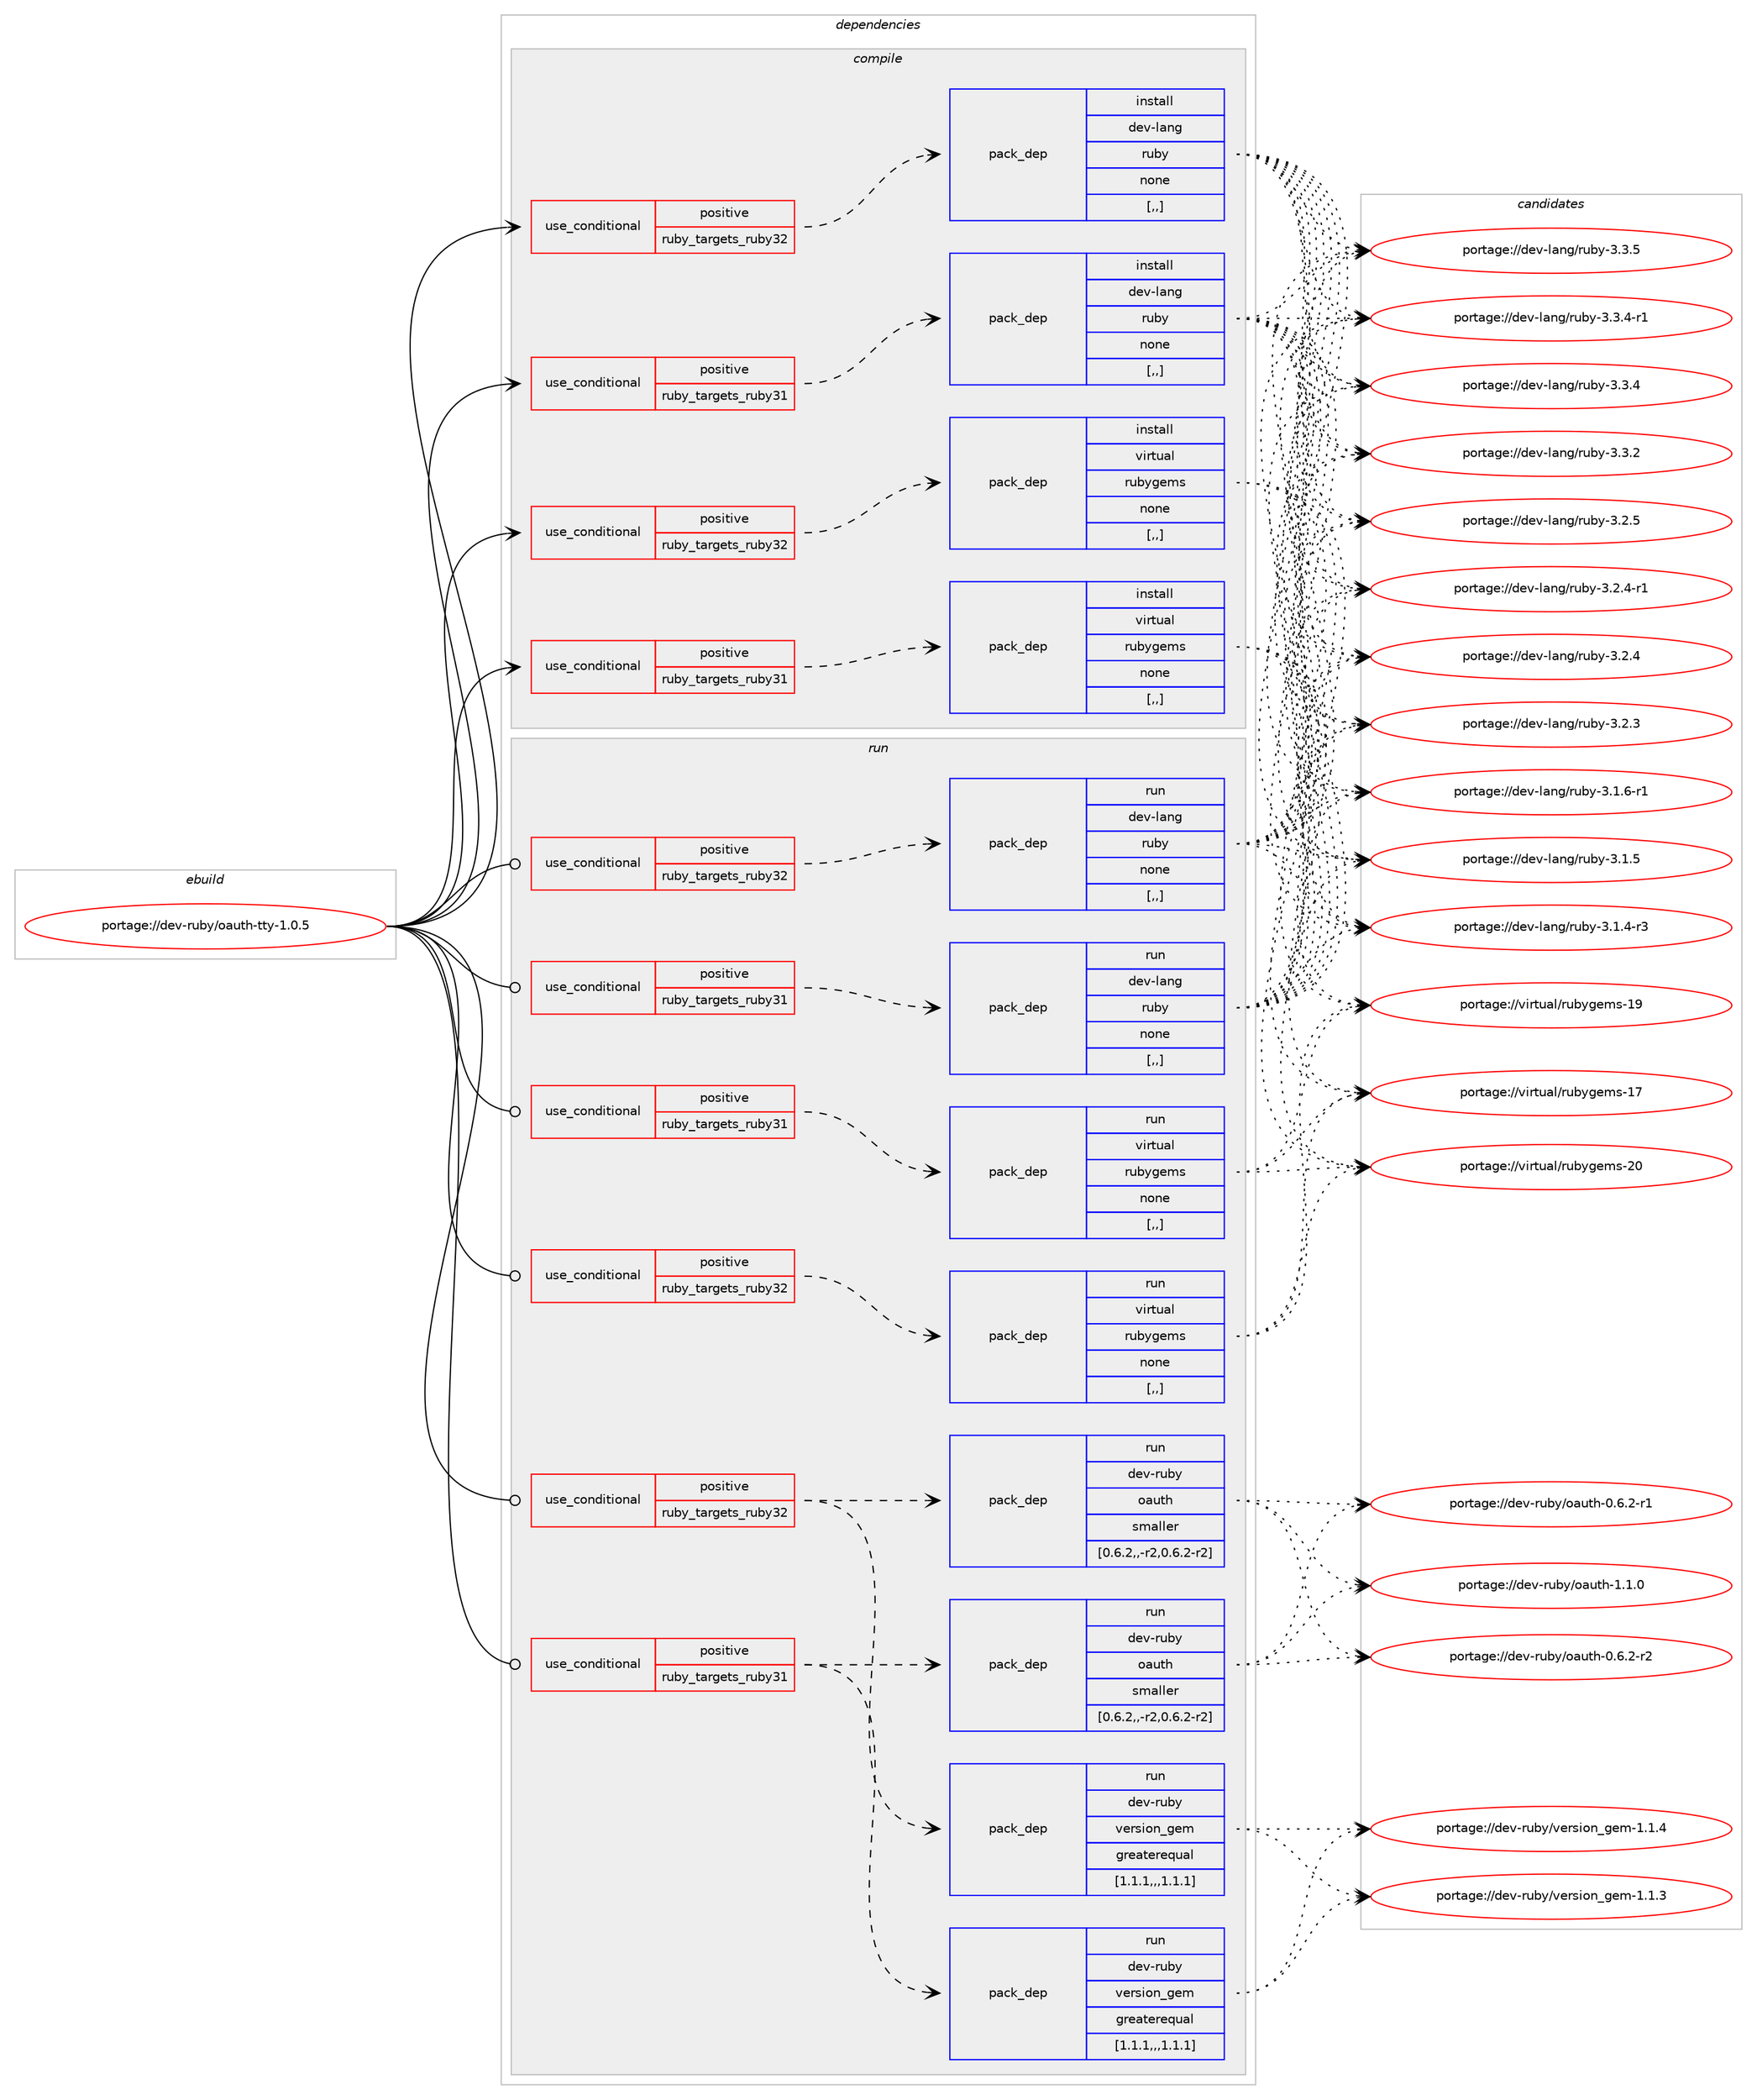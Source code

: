 digraph prolog {

# *************
# Graph options
# *************

newrank=true;
concentrate=true;
compound=true;
graph [rankdir=LR,fontname=Helvetica,fontsize=10,ranksep=1.5];#, ranksep=2.5, nodesep=0.2];
edge  [arrowhead=vee];
node  [fontname=Helvetica,fontsize=10];

# **********
# The ebuild
# **********

subgraph cluster_leftcol {
color=gray;
label=<<i>ebuild</i>>;
id [label="portage://dev-ruby/oauth-tty-1.0.5", color=red, width=4, href="../dev-ruby/oauth-tty-1.0.5.svg"];
}

# ****************
# The dependencies
# ****************

subgraph cluster_midcol {
color=gray;
label=<<i>dependencies</i>>;
subgraph cluster_compile {
fillcolor="#eeeeee";
style=filled;
label=<<i>compile</i>>;
subgraph cond183116 {
dependency689271 [label=<<TABLE BORDER="0" CELLBORDER="1" CELLSPACING="0" CELLPADDING="4"><TR><TD ROWSPAN="3" CELLPADDING="10">use_conditional</TD></TR><TR><TD>positive</TD></TR><TR><TD>ruby_targets_ruby31</TD></TR></TABLE>>, shape=none, color=red];
subgraph pack501218 {
dependency689272 [label=<<TABLE BORDER="0" CELLBORDER="1" CELLSPACING="0" CELLPADDING="4" WIDTH="220"><TR><TD ROWSPAN="6" CELLPADDING="30">pack_dep</TD></TR><TR><TD WIDTH="110">install</TD></TR><TR><TD>dev-lang</TD></TR><TR><TD>ruby</TD></TR><TR><TD>none</TD></TR><TR><TD>[,,]</TD></TR></TABLE>>, shape=none, color=blue];
}
dependency689271:e -> dependency689272:w [weight=20,style="dashed",arrowhead="vee"];
}
id:e -> dependency689271:w [weight=20,style="solid",arrowhead="vee"];
subgraph cond183117 {
dependency689273 [label=<<TABLE BORDER="0" CELLBORDER="1" CELLSPACING="0" CELLPADDING="4"><TR><TD ROWSPAN="3" CELLPADDING="10">use_conditional</TD></TR><TR><TD>positive</TD></TR><TR><TD>ruby_targets_ruby31</TD></TR></TABLE>>, shape=none, color=red];
subgraph pack501219 {
dependency689274 [label=<<TABLE BORDER="0" CELLBORDER="1" CELLSPACING="0" CELLPADDING="4" WIDTH="220"><TR><TD ROWSPAN="6" CELLPADDING="30">pack_dep</TD></TR><TR><TD WIDTH="110">install</TD></TR><TR><TD>virtual</TD></TR><TR><TD>rubygems</TD></TR><TR><TD>none</TD></TR><TR><TD>[,,]</TD></TR></TABLE>>, shape=none, color=blue];
}
dependency689273:e -> dependency689274:w [weight=20,style="dashed",arrowhead="vee"];
}
id:e -> dependency689273:w [weight=20,style="solid",arrowhead="vee"];
subgraph cond183118 {
dependency689275 [label=<<TABLE BORDER="0" CELLBORDER="1" CELLSPACING="0" CELLPADDING="4"><TR><TD ROWSPAN="3" CELLPADDING="10">use_conditional</TD></TR><TR><TD>positive</TD></TR><TR><TD>ruby_targets_ruby32</TD></TR></TABLE>>, shape=none, color=red];
subgraph pack501220 {
dependency689276 [label=<<TABLE BORDER="0" CELLBORDER="1" CELLSPACING="0" CELLPADDING="4" WIDTH="220"><TR><TD ROWSPAN="6" CELLPADDING="30">pack_dep</TD></TR><TR><TD WIDTH="110">install</TD></TR><TR><TD>dev-lang</TD></TR><TR><TD>ruby</TD></TR><TR><TD>none</TD></TR><TR><TD>[,,]</TD></TR></TABLE>>, shape=none, color=blue];
}
dependency689275:e -> dependency689276:w [weight=20,style="dashed",arrowhead="vee"];
}
id:e -> dependency689275:w [weight=20,style="solid",arrowhead="vee"];
subgraph cond183119 {
dependency689277 [label=<<TABLE BORDER="0" CELLBORDER="1" CELLSPACING="0" CELLPADDING="4"><TR><TD ROWSPAN="3" CELLPADDING="10">use_conditional</TD></TR><TR><TD>positive</TD></TR><TR><TD>ruby_targets_ruby32</TD></TR></TABLE>>, shape=none, color=red];
subgraph pack501221 {
dependency689278 [label=<<TABLE BORDER="0" CELLBORDER="1" CELLSPACING="0" CELLPADDING="4" WIDTH="220"><TR><TD ROWSPAN="6" CELLPADDING="30">pack_dep</TD></TR><TR><TD WIDTH="110">install</TD></TR><TR><TD>virtual</TD></TR><TR><TD>rubygems</TD></TR><TR><TD>none</TD></TR><TR><TD>[,,]</TD></TR></TABLE>>, shape=none, color=blue];
}
dependency689277:e -> dependency689278:w [weight=20,style="dashed",arrowhead="vee"];
}
id:e -> dependency689277:w [weight=20,style="solid",arrowhead="vee"];
}
subgraph cluster_compileandrun {
fillcolor="#eeeeee";
style=filled;
label=<<i>compile and run</i>>;
}
subgraph cluster_run {
fillcolor="#eeeeee";
style=filled;
label=<<i>run</i>>;
subgraph cond183120 {
dependency689279 [label=<<TABLE BORDER="0" CELLBORDER="1" CELLSPACING="0" CELLPADDING="4"><TR><TD ROWSPAN="3" CELLPADDING="10">use_conditional</TD></TR><TR><TD>positive</TD></TR><TR><TD>ruby_targets_ruby31</TD></TR></TABLE>>, shape=none, color=red];
subgraph pack501222 {
dependency689280 [label=<<TABLE BORDER="0" CELLBORDER="1" CELLSPACING="0" CELLPADDING="4" WIDTH="220"><TR><TD ROWSPAN="6" CELLPADDING="30">pack_dep</TD></TR><TR><TD WIDTH="110">run</TD></TR><TR><TD>dev-lang</TD></TR><TR><TD>ruby</TD></TR><TR><TD>none</TD></TR><TR><TD>[,,]</TD></TR></TABLE>>, shape=none, color=blue];
}
dependency689279:e -> dependency689280:w [weight=20,style="dashed",arrowhead="vee"];
}
id:e -> dependency689279:w [weight=20,style="solid",arrowhead="odot"];
subgraph cond183121 {
dependency689281 [label=<<TABLE BORDER="0" CELLBORDER="1" CELLSPACING="0" CELLPADDING="4"><TR><TD ROWSPAN="3" CELLPADDING="10">use_conditional</TD></TR><TR><TD>positive</TD></TR><TR><TD>ruby_targets_ruby31</TD></TR></TABLE>>, shape=none, color=red];
subgraph pack501223 {
dependency689282 [label=<<TABLE BORDER="0" CELLBORDER="1" CELLSPACING="0" CELLPADDING="4" WIDTH="220"><TR><TD ROWSPAN="6" CELLPADDING="30">pack_dep</TD></TR><TR><TD WIDTH="110">run</TD></TR><TR><TD>dev-ruby</TD></TR><TR><TD>version_gem</TD></TR><TR><TD>greaterequal</TD></TR><TR><TD>[1.1.1,,,1.1.1]</TD></TR></TABLE>>, shape=none, color=blue];
}
dependency689281:e -> dependency689282:w [weight=20,style="dashed",arrowhead="vee"];
subgraph pack501224 {
dependency689283 [label=<<TABLE BORDER="0" CELLBORDER="1" CELLSPACING="0" CELLPADDING="4" WIDTH="220"><TR><TD ROWSPAN="6" CELLPADDING="30">pack_dep</TD></TR><TR><TD WIDTH="110">run</TD></TR><TR><TD>dev-ruby</TD></TR><TR><TD>oauth</TD></TR><TR><TD>smaller</TD></TR><TR><TD>[0.6.2,,-r2,0.6.2-r2]</TD></TR></TABLE>>, shape=none, color=blue];
}
dependency689281:e -> dependency689283:w [weight=20,style="dashed",arrowhead="vee"];
}
id:e -> dependency689281:w [weight=20,style="solid",arrowhead="odot"];
subgraph cond183122 {
dependency689284 [label=<<TABLE BORDER="0" CELLBORDER="1" CELLSPACING="0" CELLPADDING="4"><TR><TD ROWSPAN="3" CELLPADDING="10">use_conditional</TD></TR><TR><TD>positive</TD></TR><TR><TD>ruby_targets_ruby31</TD></TR></TABLE>>, shape=none, color=red];
subgraph pack501225 {
dependency689285 [label=<<TABLE BORDER="0" CELLBORDER="1" CELLSPACING="0" CELLPADDING="4" WIDTH="220"><TR><TD ROWSPAN="6" CELLPADDING="30">pack_dep</TD></TR><TR><TD WIDTH="110">run</TD></TR><TR><TD>virtual</TD></TR><TR><TD>rubygems</TD></TR><TR><TD>none</TD></TR><TR><TD>[,,]</TD></TR></TABLE>>, shape=none, color=blue];
}
dependency689284:e -> dependency689285:w [weight=20,style="dashed",arrowhead="vee"];
}
id:e -> dependency689284:w [weight=20,style="solid",arrowhead="odot"];
subgraph cond183123 {
dependency689286 [label=<<TABLE BORDER="0" CELLBORDER="1" CELLSPACING="0" CELLPADDING="4"><TR><TD ROWSPAN="3" CELLPADDING="10">use_conditional</TD></TR><TR><TD>positive</TD></TR><TR><TD>ruby_targets_ruby32</TD></TR></TABLE>>, shape=none, color=red];
subgraph pack501226 {
dependency689287 [label=<<TABLE BORDER="0" CELLBORDER="1" CELLSPACING="0" CELLPADDING="4" WIDTH="220"><TR><TD ROWSPAN="6" CELLPADDING="30">pack_dep</TD></TR><TR><TD WIDTH="110">run</TD></TR><TR><TD>dev-lang</TD></TR><TR><TD>ruby</TD></TR><TR><TD>none</TD></TR><TR><TD>[,,]</TD></TR></TABLE>>, shape=none, color=blue];
}
dependency689286:e -> dependency689287:w [weight=20,style="dashed",arrowhead="vee"];
}
id:e -> dependency689286:w [weight=20,style="solid",arrowhead="odot"];
subgraph cond183124 {
dependency689288 [label=<<TABLE BORDER="0" CELLBORDER="1" CELLSPACING="0" CELLPADDING="4"><TR><TD ROWSPAN="3" CELLPADDING="10">use_conditional</TD></TR><TR><TD>positive</TD></TR><TR><TD>ruby_targets_ruby32</TD></TR></TABLE>>, shape=none, color=red];
subgraph pack501227 {
dependency689289 [label=<<TABLE BORDER="0" CELLBORDER="1" CELLSPACING="0" CELLPADDING="4" WIDTH="220"><TR><TD ROWSPAN="6" CELLPADDING="30">pack_dep</TD></TR><TR><TD WIDTH="110">run</TD></TR><TR><TD>dev-ruby</TD></TR><TR><TD>version_gem</TD></TR><TR><TD>greaterequal</TD></TR><TR><TD>[1.1.1,,,1.1.1]</TD></TR></TABLE>>, shape=none, color=blue];
}
dependency689288:e -> dependency689289:w [weight=20,style="dashed",arrowhead="vee"];
subgraph pack501228 {
dependency689290 [label=<<TABLE BORDER="0" CELLBORDER="1" CELLSPACING="0" CELLPADDING="4" WIDTH="220"><TR><TD ROWSPAN="6" CELLPADDING="30">pack_dep</TD></TR><TR><TD WIDTH="110">run</TD></TR><TR><TD>dev-ruby</TD></TR><TR><TD>oauth</TD></TR><TR><TD>smaller</TD></TR><TR><TD>[0.6.2,,-r2,0.6.2-r2]</TD></TR></TABLE>>, shape=none, color=blue];
}
dependency689288:e -> dependency689290:w [weight=20,style="dashed",arrowhead="vee"];
}
id:e -> dependency689288:w [weight=20,style="solid",arrowhead="odot"];
subgraph cond183125 {
dependency689291 [label=<<TABLE BORDER="0" CELLBORDER="1" CELLSPACING="0" CELLPADDING="4"><TR><TD ROWSPAN="3" CELLPADDING="10">use_conditional</TD></TR><TR><TD>positive</TD></TR><TR><TD>ruby_targets_ruby32</TD></TR></TABLE>>, shape=none, color=red];
subgraph pack501229 {
dependency689292 [label=<<TABLE BORDER="0" CELLBORDER="1" CELLSPACING="0" CELLPADDING="4" WIDTH="220"><TR><TD ROWSPAN="6" CELLPADDING="30">pack_dep</TD></TR><TR><TD WIDTH="110">run</TD></TR><TR><TD>virtual</TD></TR><TR><TD>rubygems</TD></TR><TR><TD>none</TD></TR><TR><TD>[,,]</TD></TR></TABLE>>, shape=none, color=blue];
}
dependency689291:e -> dependency689292:w [weight=20,style="dashed",arrowhead="vee"];
}
id:e -> dependency689291:w [weight=20,style="solid",arrowhead="odot"];
}
}

# **************
# The candidates
# **************

subgraph cluster_choices {
rank=same;
color=gray;
label=<<i>candidates</i>>;

subgraph choice501218 {
color=black;
nodesep=1;
choice10010111845108971101034711411798121455146514653 [label="portage://dev-lang/ruby-3.3.5", color=red, width=4,href="../dev-lang/ruby-3.3.5.svg"];
choice100101118451089711010347114117981214551465146524511449 [label="portage://dev-lang/ruby-3.3.4-r1", color=red, width=4,href="../dev-lang/ruby-3.3.4-r1.svg"];
choice10010111845108971101034711411798121455146514652 [label="portage://dev-lang/ruby-3.3.4", color=red, width=4,href="../dev-lang/ruby-3.3.4.svg"];
choice10010111845108971101034711411798121455146514650 [label="portage://dev-lang/ruby-3.3.2", color=red, width=4,href="../dev-lang/ruby-3.3.2.svg"];
choice10010111845108971101034711411798121455146504653 [label="portage://dev-lang/ruby-3.2.5", color=red, width=4,href="../dev-lang/ruby-3.2.5.svg"];
choice100101118451089711010347114117981214551465046524511449 [label="portage://dev-lang/ruby-3.2.4-r1", color=red, width=4,href="../dev-lang/ruby-3.2.4-r1.svg"];
choice10010111845108971101034711411798121455146504652 [label="portage://dev-lang/ruby-3.2.4", color=red, width=4,href="../dev-lang/ruby-3.2.4.svg"];
choice10010111845108971101034711411798121455146504651 [label="portage://dev-lang/ruby-3.2.3", color=red, width=4,href="../dev-lang/ruby-3.2.3.svg"];
choice100101118451089711010347114117981214551464946544511449 [label="portage://dev-lang/ruby-3.1.6-r1", color=red, width=4,href="../dev-lang/ruby-3.1.6-r1.svg"];
choice10010111845108971101034711411798121455146494653 [label="portage://dev-lang/ruby-3.1.5", color=red, width=4,href="../dev-lang/ruby-3.1.5.svg"];
choice100101118451089711010347114117981214551464946524511451 [label="portage://dev-lang/ruby-3.1.4-r3", color=red, width=4,href="../dev-lang/ruby-3.1.4-r3.svg"];
dependency689272:e -> choice10010111845108971101034711411798121455146514653:w [style=dotted,weight="100"];
dependency689272:e -> choice100101118451089711010347114117981214551465146524511449:w [style=dotted,weight="100"];
dependency689272:e -> choice10010111845108971101034711411798121455146514652:w [style=dotted,weight="100"];
dependency689272:e -> choice10010111845108971101034711411798121455146514650:w [style=dotted,weight="100"];
dependency689272:e -> choice10010111845108971101034711411798121455146504653:w [style=dotted,weight="100"];
dependency689272:e -> choice100101118451089711010347114117981214551465046524511449:w [style=dotted,weight="100"];
dependency689272:e -> choice10010111845108971101034711411798121455146504652:w [style=dotted,weight="100"];
dependency689272:e -> choice10010111845108971101034711411798121455146504651:w [style=dotted,weight="100"];
dependency689272:e -> choice100101118451089711010347114117981214551464946544511449:w [style=dotted,weight="100"];
dependency689272:e -> choice10010111845108971101034711411798121455146494653:w [style=dotted,weight="100"];
dependency689272:e -> choice100101118451089711010347114117981214551464946524511451:w [style=dotted,weight="100"];
}
subgraph choice501219 {
color=black;
nodesep=1;
choice118105114116117971084711411798121103101109115455048 [label="portage://virtual/rubygems-20", color=red, width=4,href="../virtual/rubygems-20.svg"];
choice118105114116117971084711411798121103101109115454957 [label="portage://virtual/rubygems-19", color=red, width=4,href="../virtual/rubygems-19.svg"];
choice118105114116117971084711411798121103101109115454955 [label="portage://virtual/rubygems-17", color=red, width=4,href="../virtual/rubygems-17.svg"];
dependency689274:e -> choice118105114116117971084711411798121103101109115455048:w [style=dotted,weight="100"];
dependency689274:e -> choice118105114116117971084711411798121103101109115454957:w [style=dotted,weight="100"];
dependency689274:e -> choice118105114116117971084711411798121103101109115454955:w [style=dotted,weight="100"];
}
subgraph choice501220 {
color=black;
nodesep=1;
choice10010111845108971101034711411798121455146514653 [label="portage://dev-lang/ruby-3.3.5", color=red, width=4,href="../dev-lang/ruby-3.3.5.svg"];
choice100101118451089711010347114117981214551465146524511449 [label="portage://dev-lang/ruby-3.3.4-r1", color=red, width=4,href="../dev-lang/ruby-3.3.4-r1.svg"];
choice10010111845108971101034711411798121455146514652 [label="portage://dev-lang/ruby-3.3.4", color=red, width=4,href="../dev-lang/ruby-3.3.4.svg"];
choice10010111845108971101034711411798121455146514650 [label="portage://dev-lang/ruby-3.3.2", color=red, width=4,href="../dev-lang/ruby-3.3.2.svg"];
choice10010111845108971101034711411798121455146504653 [label="portage://dev-lang/ruby-3.2.5", color=red, width=4,href="../dev-lang/ruby-3.2.5.svg"];
choice100101118451089711010347114117981214551465046524511449 [label="portage://dev-lang/ruby-3.2.4-r1", color=red, width=4,href="../dev-lang/ruby-3.2.4-r1.svg"];
choice10010111845108971101034711411798121455146504652 [label="portage://dev-lang/ruby-3.2.4", color=red, width=4,href="../dev-lang/ruby-3.2.4.svg"];
choice10010111845108971101034711411798121455146504651 [label="portage://dev-lang/ruby-3.2.3", color=red, width=4,href="../dev-lang/ruby-3.2.3.svg"];
choice100101118451089711010347114117981214551464946544511449 [label="portage://dev-lang/ruby-3.1.6-r1", color=red, width=4,href="../dev-lang/ruby-3.1.6-r1.svg"];
choice10010111845108971101034711411798121455146494653 [label="portage://dev-lang/ruby-3.1.5", color=red, width=4,href="../dev-lang/ruby-3.1.5.svg"];
choice100101118451089711010347114117981214551464946524511451 [label="portage://dev-lang/ruby-3.1.4-r3", color=red, width=4,href="../dev-lang/ruby-3.1.4-r3.svg"];
dependency689276:e -> choice10010111845108971101034711411798121455146514653:w [style=dotted,weight="100"];
dependency689276:e -> choice100101118451089711010347114117981214551465146524511449:w [style=dotted,weight="100"];
dependency689276:e -> choice10010111845108971101034711411798121455146514652:w [style=dotted,weight="100"];
dependency689276:e -> choice10010111845108971101034711411798121455146514650:w [style=dotted,weight="100"];
dependency689276:e -> choice10010111845108971101034711411798121455146504653:w [style=dotted,weight="100"];
dependency689276:e -> choice100101118451089711010347114117981214551465046524511449:w [style=dotted,weight="100"];
dependency689276:e -> choice10010111845108971101034711411798121455146504652:w [style=dotted,weight="100"];
dependency689276:e -> choice10010111845108971101034711411798121455146504651:w [style=dotted,weight="100"];
dependency689276:e -> choice100101118451089711010347114117981214551464946544511449:w [style=dotted,weight="100"];
dependency689276:e -> choice10010111845108971101034711411798121455146494653:w [style=dotted,weight="100"];
dependency689276:e -> choice100101118451089711010347114117981214551464946524511451:w [style=dotted,weight="100"];
}
subgraph choice501221 {
color=black;
nodesep=1;
choice118105114116117971084711411798121103101109115455048 [label="portage://virtual/rubygems-20", color=red, width=4,href="../virtual/rubygems-20.svg"];
choice118105114116117971084711411798121103101109115454957 [label="portage://virtual/rubygems-19", color=red, width=4,href="../virtual/rubygems-19.svg"];
choice118105114116117971084711411798121103101109115454955 [label="portage://virtual/rubygems-17", color=red, width=4,href="../virtual/rubygems-17.svg"];
dependency689278:e -> choice118105114116117971084711411798121103101109115455048:w [style=dotted,weight="100"];
dependency689278:e -> choice118105114116117971084711411798121103101109115454957:w [style=dotted,weight="100"];
dependency689278:e -> choice118105114116117971084711411798121103101109115454955:w [style=dotted,weight="100"];
}
subgraph choice501222 {
color=black;
nodesep=1;
choice10010111845108971101034711411798121455146514653 [label="portage://dev-lang/ruby-3.3.5", color=red, width=4,href="../dev-lang/ruby-3.3.5.svg"];
choice100101118451089711010347114117981214551465146524511449 [label="portage://dev-lang/ruby-3.3.4-r1", color=red, width=4,href="../dev-lang/ruby-3.3.4-r1.svg"];
choice10010111845108971101034711411798121455146514652 [label="portage://dev-lang/ruby-3.3.4", color=red, width=4,href="../dev-lang/ruby-3.3.4.svg"];
choice10010111845108971101034711411798121455146514650 [label="portage://dev-lang/ruby-3.3.2", color=red, width=4,href="../dev-lang/ruby-3.3.2.svg"];
choice10010111845108971101034711411798121455146504653 [label="portage://dev-lang/ruby-3.2.5", color=red, width=4,href="../dev-lang/ruby-3.2.5.svg"];
choice100101118451089711010347114117981214551465046524511449 [label="portage://dev-lang/ruby-3.2.4-r1", color=red, width=4,href="../dev-lang/ruby-3.2.4-r1.svg"];
choice10010111845108971101034711411798121455146504652 [label="portage://dev-lang/ruby-3.2.4", color=red, width=4,href="../dev-lang/ruby-3.2.4.svg"];
choice10010111845108971101034711411798121455146504651 [label="portage://dev-lang/ruby-3.2.3", color=red, width=4,href="../dev-lang/ruby-3.2.3.svg"];
choice100101118451089711010347114117981214551464946544511449 [label="portage://dev-lang/ruby-3.1.6-r1", color=red, width=4,href="../dev-lang/ruby-3.1.6-r1.svg"];
choice10010111845108971101034711411798121455146494653 [label="portage://dev-lang/ruby-3.1.5", color=red, width=4,href="../dev-lang/ruby-3.1.5.svg"];
choice100101118451089711010347114117981214551464946524511451 [label="portage://dev-lang/ruby-3.1.4-r3", color=red, width=4,href="../dev-lang/ruby-3.1.4-r3.svg"];
dependency689280:e -> choice10010111845108971101034711411798121455146514653:w [style=dotted,weight="100"];
dependency689280:e -> choice100101118451089711010347114117981214551465146524511449:w [style=dotted,weight="100"];
dependency689280:e -> choice10010111845108971101034711411798121455146514652:w [style=dotted,weight="100"];
dependency689280:e -> choice10010111845108971101034711411798121455146514650:w [style=dotted,weight="100"];
dependency689280:e -> choice10010111845108971101034711411798121455146504653:w [style=dotted,weight="100"];
dependency689280:e -> choice100101118451089711010347114117981214551465046524511449:w [style=dotted,weight="100"];
dependency689280:e -> choice10010111845108971101034711411798121455146504652:w [style=dotted,weight="100"];
dependency689280:e -> choice10010111845108971101034711411798121455146504651:w [style=dotted,weight="100"];
dependency689280:e -> choice100101118451089711010347114117981214551464946544511449:w [style=dotted,weight="100"];
dependency689280:e -> choice10010111845108971101034711411798121455146494653:w [style=dotted,weight="100"];
dependency689280:e -> choice100101118451089711010347114117981214551464946524511451:w [style=dotted,weight="100"];
}
subgraph choice501223 {
color=black;
nodesep=1;
choice10010111845114117981214711810111411510511111095103101109454946494652 [label="portage://dev-ruby/version_gem-1.1.4", color=red, width=4,href="../dev-ruby/version_gem-1.1.4.svg"];
choice10010111845114117981214711810111411510511111095103101109454946494651 [label="portage://dev-ruby/version_gem-1.1.3", color=red, width=4,href="../dev-ruby/version_gem-1.1.3.svg"];
dependency689282:e -> choice10010111845114117981214711810111411510511111095103101109454946494652:w [style=dotted,weight="100"];
dependency689282:e -> choice10010111845114117981214711810111411510511111095103101109454946494651:w [style=dotted,weight="100"];
}
subgraph choice501224 {
color=black;
nodesep=1;
choice10010111845114117981214711197117116104454946494648 [label="portage://dev-ruby/oauth-1.1.0", color=red, width=4,href="../dev-ruby/oauth-1.1.0.svg"];
choice100101118451141179812147111971171161044548465446504511450 [label="portage://dev-ruby/oauth-0.6.2-r2", color=red, width=4,href="../dev-ruby/oauth-0.6.2-r2.svg"];
choice100101118451141179812147111971171161044548465446504511449 [label="portage://dev-ruby/oauth-0.6.2-r1", color=red, width=4,href="../dev-ruby/oauth-0.6.2-r1.svg"];
dependency689283:e -> choice10010111845114117981214711197117116104454946494648:w [style=dotted,weight="100"];
dependency689283:e -> choice100101118451141179812147111971171161044548465446504511450:w [style=dotted,weight="100"];
dependency689283:e -> choice100101118451141179812147111971171161044548465446504511449:w [style=dotted,weight="100"];
}
subgraph choice501225 {
color=black;
nodesep=1;
choice118105114116117971084711411798121103101109115455048 [label="portage://virtual/rubygems-20", color=red, width=4,href="../virtual/rubygems-20.svg"];
choice118105114116117971084711411798121103101109115454957 [label="portage://virtual/rubygems-19", color=red, width=4,href="../virtual/rubygems-19.svg"];
choice118105114116117971084711411798121103101109115454955 [label="portage://virtual/rubygems-17", color=red, width=4,href="../virtual/rubygems-17.svg"];
dependency689285:e -> choice118105114116117971084711411798121103101109115455048:w [style=dotted,weight="100"];
dependency689285:e -> choice118105114116117971084711411798121103101109115454957:w [style=dotted,weight="100"];
dependency689285:e -> choice118105114116117971084711411798121103101109115454955:w [style=dotted,weight="100"];
}
subgraph choice501226 {
color=black;
nodesep=1;
choice10010111845108971101034711411798121455146514653 [label="portage://dev-lang/ruby-3.3.5", color=red, width=4,href="../dev-lang/ruby-3.3.5.svg"];
choice100101118451089711010347114117981214551465146524511449 [label="portage://dev-lang/ruby-3.3.4-r1", color=red, width=4,href="../dev-lang/ruby-3.3.4-r1.svg"];
choice10010111845108971101034711411798121455146514652 [label="portage://dev-lang/ruby-3.3.4", color=red, width=4,href="../dev-lang/ruby-3.3.4.svg"];
choice10010111845108971101034711411798121455146514650 [label="portage://dev-lang/ruby-3.3.2", color=red, width=4,href="../dev-lang/ruby-3.3.2.svg"];
choice10010111845108971101034711411798121455146504653 [label="portage://dev-lang/ruby-3.2.5", color=red, width=4,href="../dev-lang/ruby-3.2.5.svg"];
choice100101118451089711010347114117981214551465046524511449 [label="portage://dev-lang/ruby-3.2.4-r1", color=red, width=4,href="../dev-lang/ruby-3.2.4-r1.svg"];
choice10010111845108971101034711411798121455146504652 [label="portage://dev-lang/ruby-3.2.4", color=red, width=4,href="../dev-lang/ruby-3.2.4.svg"];
choice10010111845108971101034711411798121455146504651 [label="portage://dev-lang/ruby-3.2.3", color=red, width=4,href="../dev-lang/ruby-3.2.3.svg"];
choice100101118451089711010347114117981214551464946544511449 [label="portage://dev-lang/ruby-3.1.6-r1", color=red, width=4,href="../dev-lang/ruby-3.1.6-r1.svg"];
choice10010111845108971101034711411798121455146494653 [label="portage://dev-lang/ruby-3.1.5", color=red, width=4,href="../dev-lang/ruby-3.1.5.svg"];
choice100101118451089711010347114117981214551464946524511451 [label="portage://dev-lang/ruby-3.1.4-r3", color=red, width=4,href="../dev-lang/ruby-3.1.4-r3.svg"];
dependency689287:e -> choice10010111845108971101034711411798121455146514653:w [style=dotted,weight="100"];
dependency689287:e -> choice100101118451089711010347114117981214551465146524511449:w [style=dotted,weight="100"];
dependency689287:e -> choice10010111845108971101034711411798121455146514652:w [style=dotted,weight="100"];
dependency689287:e -> choice10010111845108971101034711411798121455146514650:w [style=dotted,weight="100"];
dependency689287:e -> choice10010111845108971101034711411798121455146504653:w [style=dotted,weight="100"];
dependency689287:e -> choice100101118451089711010347114117981214551465046524511449:w [style=dotted,weight="100"];
dependency689287:e -> choice10010111845108971101034711411798121455146504652:w [style=dotted,weight="100"];
dependency689287:e -> choice10010111845108971101034711411798121455146504651:w [style=dotted,weight="100"];
dependency689287:e -> choice100101118451089711010347114117981214551464946544511449:w [style=dotted,weight="100"];
dependency689287:e -> choice10010111845108971101034711411798121455146494653:w [style=dotted,weight="100"];
dependency689287:e -> choice100101118451089711010347114117981214551464946524511451:w [style=dotted,weight="100"];
}
subgraph choice501227 {
color=black;
nodesep=1;
choice10010111845114117981214711810111411510511111095103101109454946494652 [label="portage://dev-ruby/version_gem-1.1.4", color=red, width=4,href="../dev-ruby/version_gem-1.1.4.svg"];
choice10010111845114117981214711810111411510511111095103101109454946494651 [label="portage://dev-ruby/version_gem-1.1.3", color=red, width=4,href="../dev-ruby/version_gem-1.1.3.svg"];
dependency689289:e -> choice10010111845114117981214711810111411510511111095103101109454946494652:w [style=dotted,weight="100"];
dependency689289:e -> choice10010111845114117981214711810111411510511111095103101109454946494651:w [style=dotted,weight="100"];
}
subgraph choice501228 {
color=black;
nodesep=1;
choice10010111845114117981214711197117116104454946494648 [label="portage://dev-ruby/oauth-1.1.0", color=red, width=4,href="../dev-ruby/oauth-1.1.0.svg"];
choice100101118451141179812147111971171161044548465446504511450 [label="portage://dev-ruby/oauth-0.6.2-r2", color=red, width=4,href="../dev-ruby/oauth-0.6.2-r2.svg"];
choice100101118451141179812147111971171161044548465446504511449 [label="portage://dev-ruby/oauth-0.6.2-r1", color=red, width=4,href="../dev-ruby/oauth-0.6.2-r1.svg"];
dependency689290:e -> choice10010111845114117981214711197117116104454946494648:w [style=dotted,weight="100"];
dependency689290:e -> choice100101118451141179812147111971171161044548465446504511450:w [style=dotted,weight="100"];
dependency689290:e -> choice100101118451141179812147111971171161044548465446504511449:w [style=dotted,weight="100"];
}
subgraph choice501229 {
color=black;
nodesep=1;
choice118105114116117971084711411798121103101109115455048 [label="portage://virtual/rubygems-20", color=red, width=4,href="../virtual/rubygems-20.svg"];
choice118105114116117971084711411798121103101109115454957 [label="portage://virtual/rubygems-19", color=red, width=4,href="../virtual/rubygems-19.svg"];
choice118105114116117971084711411798121103101109115454955 [label="portage://virtual/rubygems-17", color=red, width=4,href="../virtual/rubygems-17.svg"];
dependency689292:e -> choice118105114116117971084711411798121103101109115455048:w [style=dotted,weight="100"];
dependency689292:e -> choice118105114116117971084711411798121103101109115454957:w [style=dotted,weight="100"];
dependency689292:e -> choice118105114116117971084711411798121103101109115454955:w [style=dotted,weight="100"];
}
}

}
